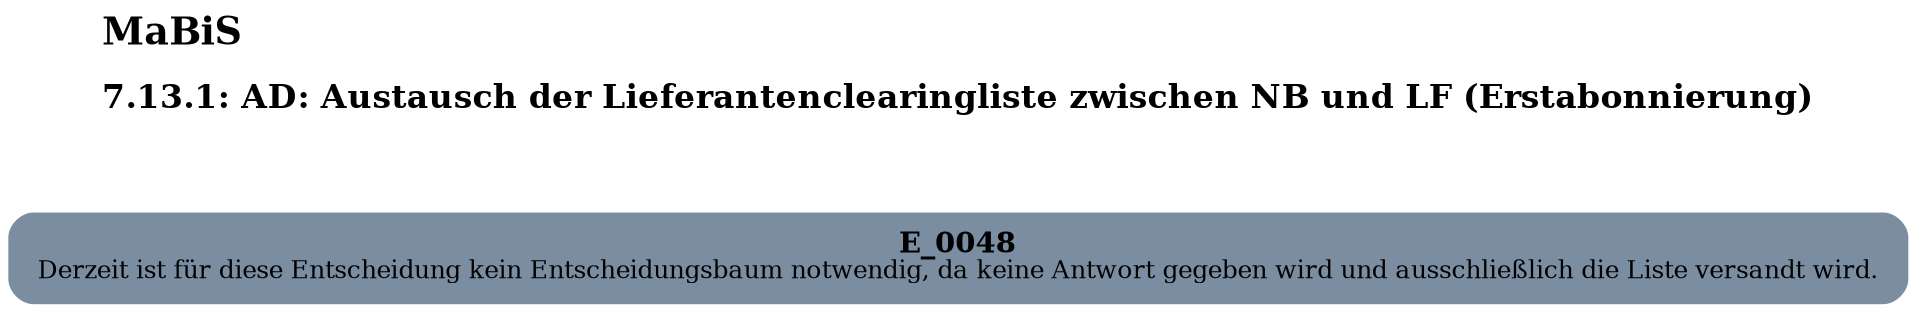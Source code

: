digraph D {
    labelloc="t";
    label=<<B><FONT POINT-SIZE="18">MaBiS</FONT></B><BR align="left"/><BR/><B><FONT POINT-SIZE="16">7.13.1: AD: Austausch der Lieferantenclearingliste zwischen NB und LF (Erstabonnierung)</FONT></B><BR align="left"/><BR/><BR/><BR/>>;
    ratio="compress";
    concentrate=true;
    pack=true;
    rankdir=TB;
    packmode="array";
    size="20,20";
    "Empty" [margin="0.2,0.12", shape=box, style="filled,rounded", penwidth=0.0, fillcolor="#7a8da1", label=<<B>E_0048</B><BR align="center"/><FONT point-size="12">Derzeit ist für diese Entscheidung kein Entscheidungsbaum notwendig, da keine Antwort gegeben wird und ausschließlich die Liste versandt wird.</FONT><BR align="center"/>>];


    bgcolor="transparent";
}